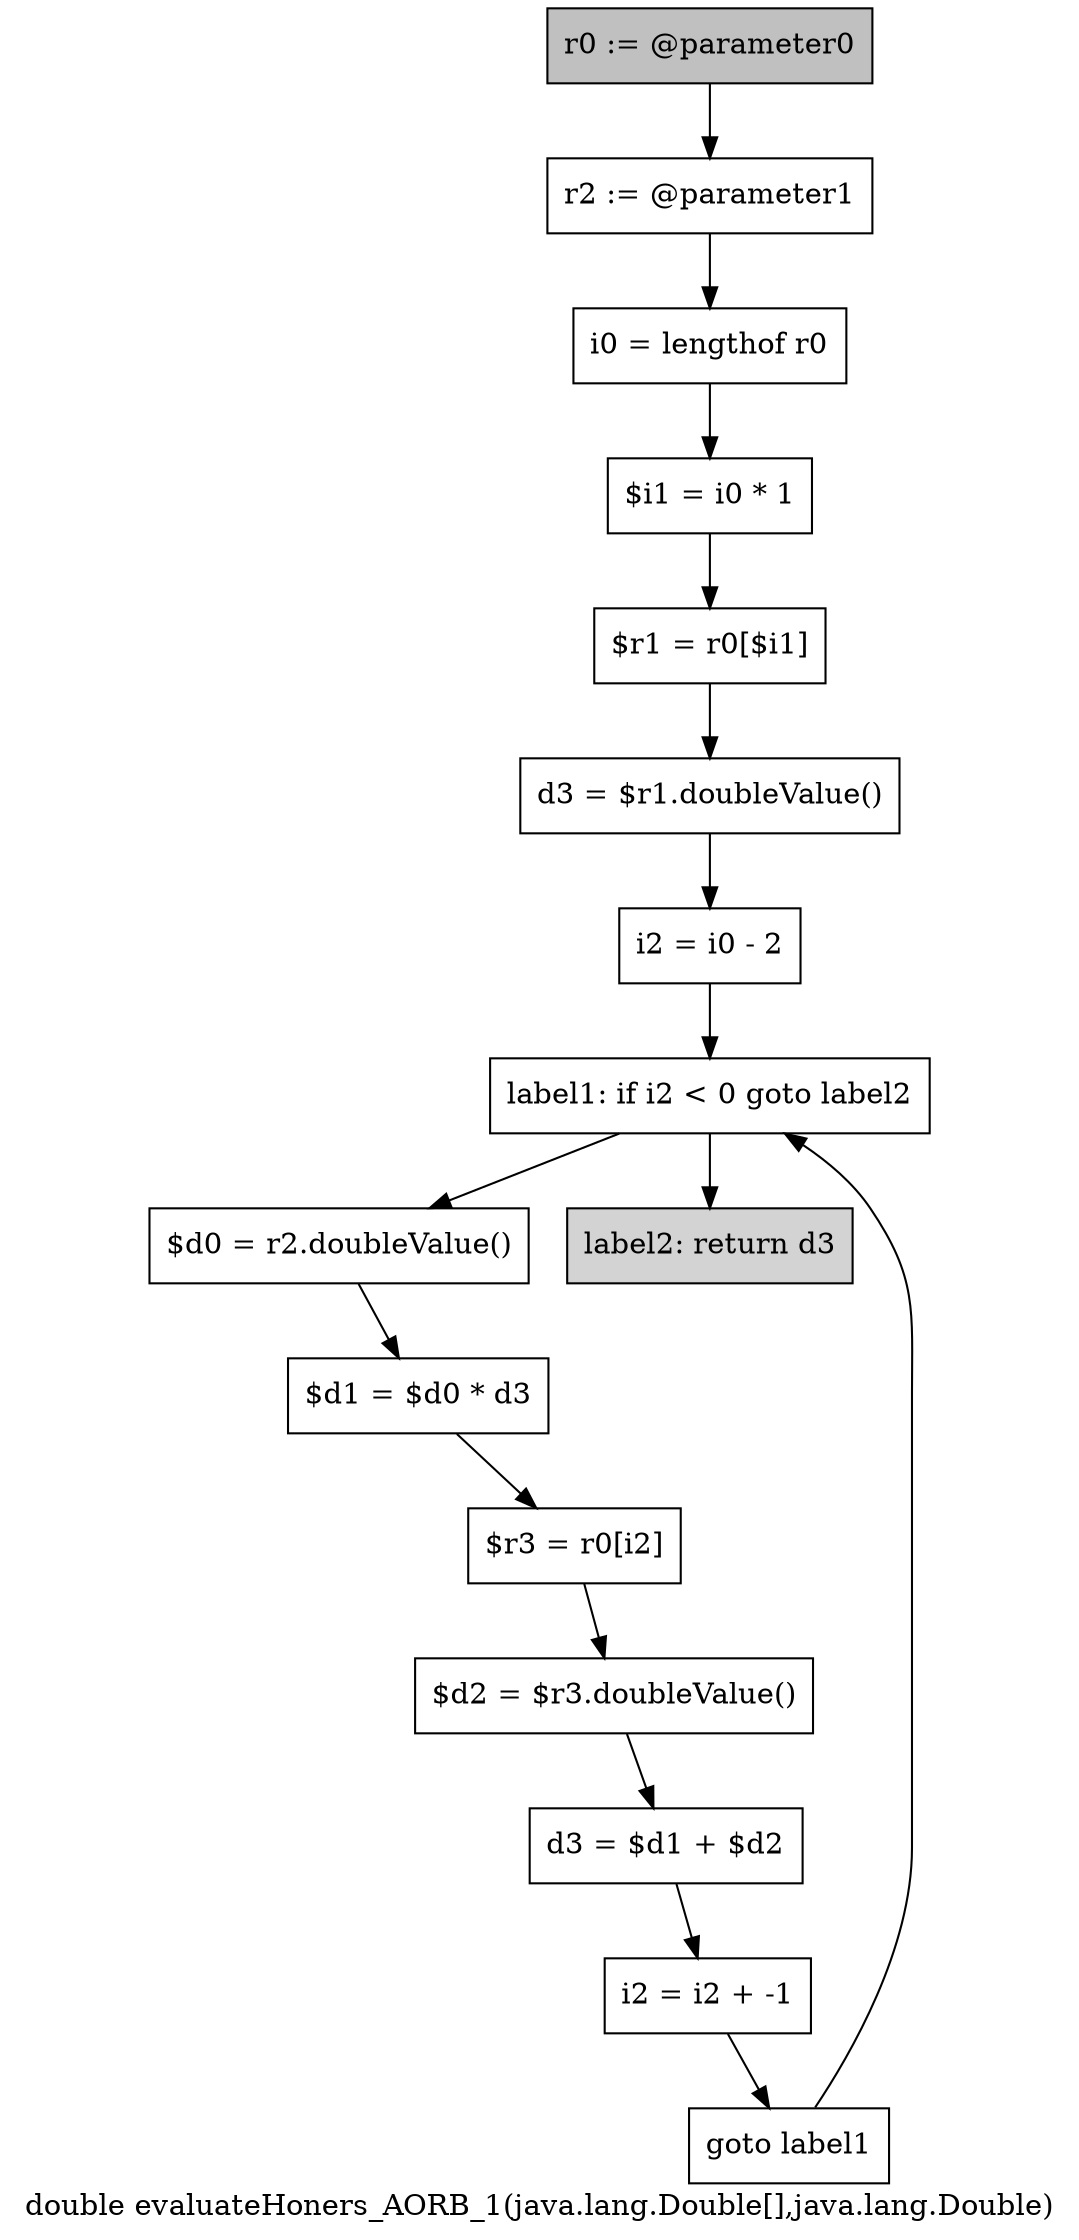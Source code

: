 digraph "double evaluateHoners_AORB_1(java.lang.Double[],java.lang.Double)" {
    label="double evaluateHoners_AORB_1(java.lang.Double[],java.lang.Double)";
    node [shape=box];
    "0" [style=filled,fillcolor=gray,label="r0 := @parameter0",];
    "1" [label="r2 := @parameter1",];
    "0"->"1";
    "2" [label="i0 = lengthof r0",];
    "1"->"2";
    "3" [label="$i1 = i0 * 1",];
    "2"->"3";
    "4" [label="$r1 = r0[$i1]",];
    "3"->"4";
    "5" [label="d3 = $r1.doubleValue()",];
    "4"->"5";
    "6" [label="i2 = i0 - 2",];
    "5"->"6";
    "7" [label="label1: if i2 < 0 goto label2",];
    "6"->"7";
    "8" [label="$d0 = r2.doubleValue()",];
    "7"->"8";
    "15" [style=filled,fillcolor=lightgray,label="label2: return d3",];
    "7"->"15";
    "9" [label="$d1 = $d0 * d3",];
    "8"->"9";
    "10" [label="$r3 = r0[i2]",];
    "9"->"10";
    "11" [label="$d2 = $r3.doubleValue()",];
    "10"->"11";
    "12" [label="d3 = $d1 + $d2",];
    "11"->"12";
    "13" [label="i2 = i2 + -1",];
    "12"->"13";
    "14" [label="goto label1",];
    "13"->"14";
    "14"->"7";
}
